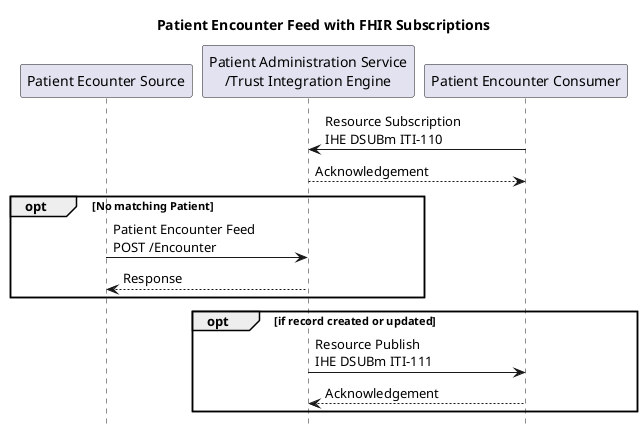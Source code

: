 @startuml

hide footbox

title "Patient Encounter Feed with FHIR Subscriptions"

participant "Patient Ecounter Source" as PIXSource
participant "Patient Administration Service\n/Trust Integration Engine" as PIXManager
participant "Patient Encounter Consumer" as PIXConsumer

PIXConsumer -> PIXManager: Resource Subscription\nIHE DSUBm ITI-110
PIXManager --> PIXConsumer : Acknowledgement
opt No matching Patient
  PIXSource -> PIXManager: Patient Encounter Feed \nPOST /Encounter
  PIXManager --> PIXSource : Response
end
opt if record created or updated
    PIXManager -> PIXConsumer: Resource Publish \nIHE DSUBm ITI-111
    PIXConsumer --> PIXManager: Acknowledgement
end

@enduml
